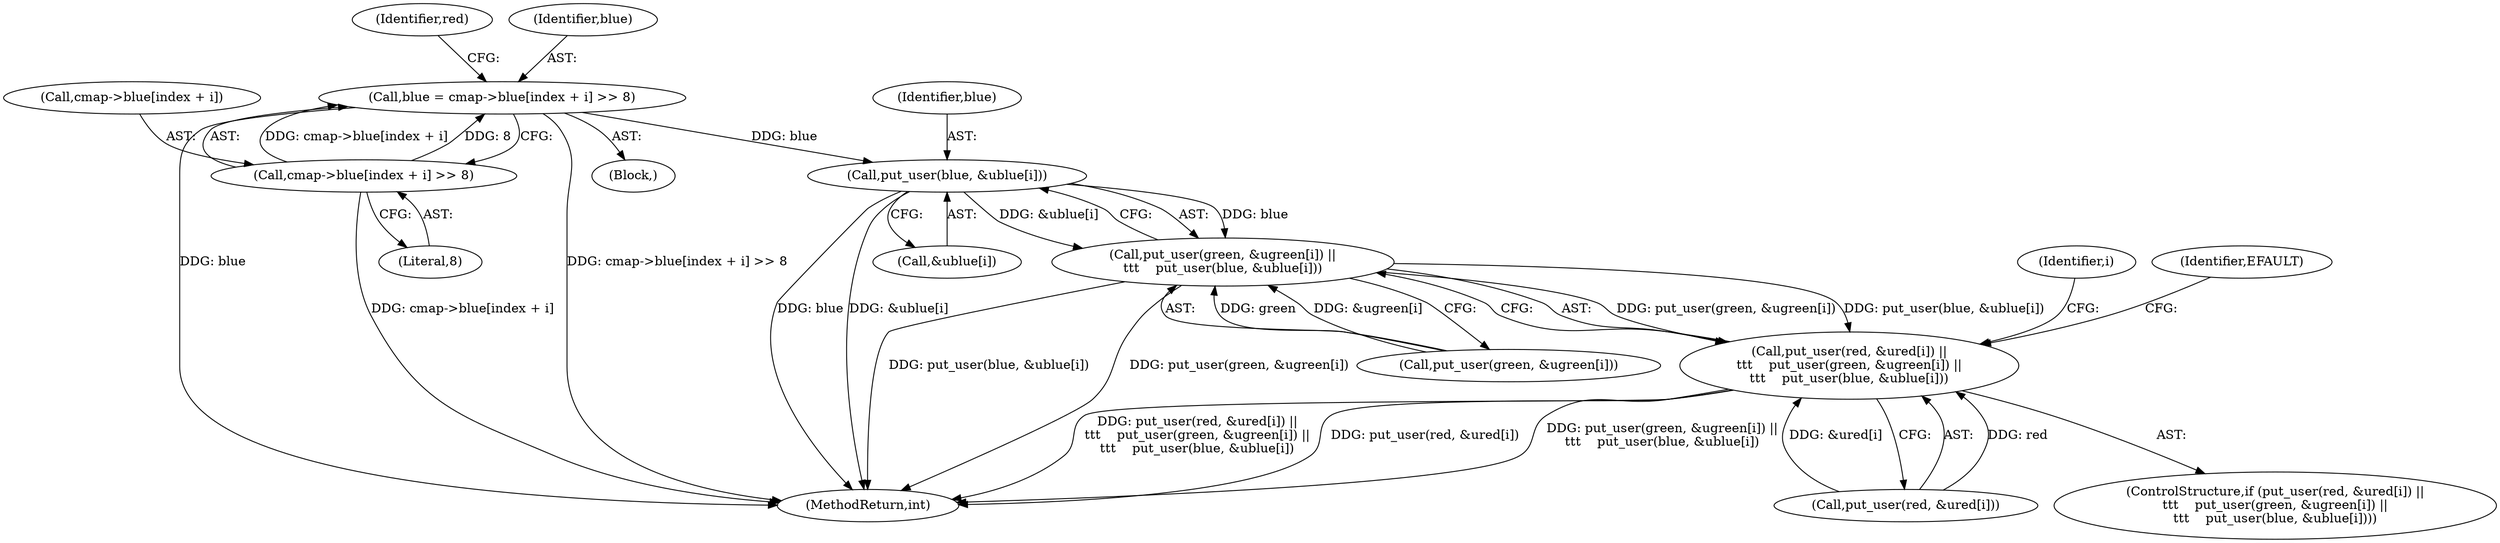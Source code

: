 digraph "0_linux_250c6c49e3b68756b14983c076183568636e2bde@integer" {
"1000435" [label="(Call,blue = cmap->blue[index + i] >> 8)"];
"1000437" [label="(Call,cmap->blue[index + i] >> 8)"];
"1000461" [label="(Call,put_user(blue, &ublue[i]))"];
"1000454" [label="(Call,put_user(green, &ugreen[i]) ||\n\t\t\t    put_user(blue, &ublue[i]))"];
"1000447" [label="(Call,put_user(red, &ured[i]) ||\n\t\t\t    put_user(green, &ugreen[i]) ||\n\t\t\t    put_user(blue, &ublue[i]))"];
"1000435" [label="(Call,blue = cmap->blue[index + i] >> 8)"];
"1000412" [label="(Block,)"];
"1000445" [label="(Literal,8)"];
"1000438" [label="(Call,cmap->blue[index + i])"];
"1000455" [label="(Call,put_user(green, &ugreen[i]))"];
"1000448" [label="(Call,put_user(red, &ured[i]))"];
"1000454" [label="(Call,put_user(green, &ugreen[i]) ||\n\t\t\t    put_user(blue, &ublue[i]))"];
"1000447" [label="(Call,put_user(red, &ured[i]) ||\n\t\t\t    put_user(green, &ugreen[i]) ||\n\t\t\t    put_user(blue, &ublue[i]))"];
"1000469" [label="(Identifier,EFAULT)"];
"1000461" [label="(Call,put_user(blue, &ublue[i]))"];
"1000462" [label="(Identifier,blue)"];
"1000476" [label="(MethodReturn,int)"];
"1000449" [label="(Identifier,red)"];
"1000446" [label="(ControlStructure,if (put_user(red, &ured[i]) ||\n\t\t\t    put_user(green, &ugreen[i]) ||\n\t\t\t    put_user(blue, &ublue[i])))"];
"1000436" [label="(Identifier,blue)"];
"1000437" [label="(Call,cmap->blue[index + i] >> 8)"];
"1000463" [label="(Call,&ublue[i])"];
"1000411" [label="(Identifier,i)"];
"1000435" -> "1000412"  [label="AST: "];
"1000435" -> "1000437"  [label="CFG: "];
"1000436" -> "1000435"  [label="AST: "];
"1000437" -> "1000435"  [label="AST: "];
"1000449" -> "1000435"  [label="CFG: "];
"1000435" -> "1000476"  [label="DDG: blue"];
"1000435" -> "1000476"  [label="DDG: cmap->blue[index + i] >> 8"];
"1000437" -> "1000435"  [label="DDG: cmap->blue[index + i]"];
"1000437" -> "1000435"  [label="DDG: 8"];
"1000435" -> "1000461"  [label="DDG: blue"];
"1000437" -> "1000445"  [label="CFG: "];
"1000438" -> "1000437"  [label="AST: "];
"1000445" -> "1000437"  [label="AST: "];
"1000437" -> "1000476"  [label="DDG: cmap->blue[index + i]"];
"1000461" -> "1000454"  [label="AST: "];
"1000461" -> "1000463"  [label="CFG: "];
"1000462" -> "1000461"  [label="AST: "];
"1000463" -> "1000461"  [label="AST: "];
"1000454" -> "1000461"  [label="CFG: "];
"1000461" -> "1000476"  [label="DDG: &ublue[i]"];
"1000461" -> "1000476"  [label="DDG: blue"];
"1000461" -> "1000454"  [label="DDG: blue"];
"1000461" -> "1000454"  [label="DDG: &ublue[i]"];
"1000454" -> "1000447"  [label="AST: "];
"1000454" -> "1000455"  [label="CFG: "];
"1000455" -> "1000454"  [label="AST: "];
"1000447" -> "1000454"  [label="CFG: "];
"1000454" -> "1000476"  [label="DDG: put_user(green, &ugreen[i])"];
"1000454" -> "1000476"  [label="DDG: put_user(blue, &ublue[i])"];
"1000454" -> "1000447"  [label="DDG: put_user(green, &ugreen[i])"];
"1000454" -> "1000447"  [label="DDG: put_user(blue, &ublue[i])"];
"1000455" -> "1000454"  [label="DDG: green"];
"1000455" -> "1000454"  [label="DDG: &ugreen[i]"];
"1000447" -> "1000446"  [label="AST: "];
"1000447" -> "1000448"  [label="CFG: "];
"1000448" -> "1000447"  [label="AST: "];
"1000469" -> "1000447"  [label="CFG: "];
"1000411" -> "1000447"  [label="CFG: "];
"1000447" -> "1000476"  [label="DDG: put_user(red, &ured[i]) ||\n\t\t\t    put_user(green, &ugreen[i]) ||\n\t\t\t    put_user(blue, &ublue[i])"];
"1000447" -> "1000476"  [label="DDG: put_user(red, &ured[i])"];
"1000447" -> "1000476"  [label="DDG: put_user(green, &ugreen[i]) ||\n\t\t\t    put_user(blue, &ublue[i])"];
"1000448" -> "1000447"  [label="DDG: red"];
"1000448" -> "1000447"  [label="DDG: &ured[i]"];
}
